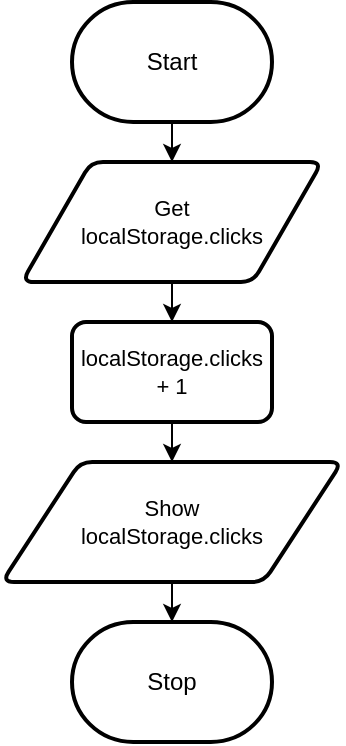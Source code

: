 <mxfile>
    <diagram id="HIP3nbAZw_EuaXWnEj3U" name="Page-1">
        <mxGraphModel dx="807" dy="460" grid="1" gridSize="10" guides="1" tooltips="1" connect="1" arrows="1" fold="1" page="1" pageScale="1" pageWidth="850" pageHeight="1100" math="0" shadow="0">
            <root>
                <mxCell id="0"/>
                <mxCell id="1" parent="0"/>
                <mxCell id="16" style="edgeStyle=orthogonalEdgeStyle;shape=connector;rounded=0;html=1;entryX=0.5;entryY=0;entryDx=0;entryDy=0;labelBackgroundColor=default;strokeColor=default;fontFamily=Helvetica;fontSize=11;fontColor=default;startArrow=none;endArrow=classic;entryPerimeter=0;" edge="1" parent="1" source="24" target="3">
                    <mxGeometry relative="1" as="geometry">
                        <mxPoint x="280" y="310" as="targetPoint"/>
                    </mxGeometry>
                </mxCell>
                <mxCell id="25" style="edgeStyle=orthogonalEdgeStyle;shape=connector;rounded=0;html=1;entryX=0.5;entryY=0;entryDx=0;entryDy=0;labelBackgroundColor=default;strokeColor=default;fontFamily=Helvetica;fontSize=11;fontColor=default;startArrow=none;endArrow=classic;" edge="1" parent="1" source="2" target="19">
                    <mxGeometry relative="1" as="geometry"/>
                </mxCell>
                <mxCell id="2" value="Start" style="strokeWidth=2;html=1;shape=mxgraph.flowchart.terminator;whiteSpace=wrap;" parent="1" vertex="1">
                    <mxGeometry x="230" y="230" width="100" height="60" as="geometry"/>
                </mxCell>
                <mxCell id="3" value="Stop" style="strokeWidth=2;html=1;shape=mxgraph.flowchart.terminator;whiteSpace=wrap;" parent="1" vertex="1">
                    <mxGeometry x="230" y="540" width="100" height="60" as="geometry"/>
                </mxCell>
                <mxCell id="20" value="" style="edgeStyle=orthogonalEdgeStyle;shape=connector;rounded=0;html=1;entryX=0.5;entryY=0;entryDx=0;entryDy=0;labelBackgroundColor=default;strokeColor=default;fontFamily=Helvetica;fontSize=11;fontColor=default;startArrow=none;endArrow=none;entryPerimeter=0;" edge="1" parent="1" source="2" target="19">
                    <mxGeometry relative="1" as="geometry">
                        <mxPoint x="280" y="290" as="sourcePoint"/>
                        <mxPoint x="280" y="640" as="targetPoint"/>
                    </mxGeometry>
                </mxCell>
                <mxCell id="26" style="edgeStyle=orthogonalEdgeStyle;shape=connector;rounded=0;html=1;labelBackgroundColor=default;strokeColor=default;fontFamily=Helvetica;fontSize=11;fontColor=default;startArrow=none;endArrow=classic;" edge="1" parent="1" source="19" target="22">
                    <mxGeometry relative="1" as="geometry"/>
                </mxCell>
                <mxCell id="19" value="Get&lt;br&gt;localStorage.clicks" style="shape=parallelogram;html=1;strokeWidth=2;perimeter=parallelogramPerimeter;whiteSpace=wrap;rounded=1;arcSize=12;size=0.23;fontFamily=Helvetica;fontSize=11;fontColor=default;" vertex="1" parent="1">
                    <mxGeometry x="205" y="310" width="150" height="60" as="geometry"/>
                </mxCell>
                <mxCell id="21" value="" style="edgeStyle=orthogonalEdgeStyle;shape=connector;rounded=0;html=1;entryX=0.5;entryY=0;entryDx=0;entryDy=0;labelBackgroundColor=default;strokeColor=default;fontFamily=Helvetica;fontSize=11;fontColor=default;startArrow=none;endArrow=none;entryPerimeter=0;" edge="1" parent="1" source="19" target="22">
                    <mxGeometry relative="1" as="geometry">
                        <mxPoint x="280" y="370" as="sourcePoint"/>
                        <mxPoint x="280" y="640" as="targetPoint"/>
                    </mxGeometry>
                </mxCell>
                <mxCell id="27" style="edgeStyle=orthogonalEdgeStyle;shape=connector;rounded=0;html=1;labelBackgroundColor=default;strokeColor=default;fontFamily=Helvetica;fontSize=11;fontColor=default;startArrow=none;endArrow=classic;" edge="1" parent="1" source="22" target="24">
                    <mxGeometry relative="1" as="geometry"/>
                </mxCell>
                <mxCell id="22" value="localStorage.clicks + 1" style="rounded=1;whiteSpace=wrap;html=1;absoluteArcSize=1;arcSize=14;strokeWidth=2;fontFamily=Helvetica;fontSize=11;fontColor=default;" vertex="1" parent="1">
                    <mxGeometry x="230" y="390" width="100" height="50" as="geometry"/>
                </mxCell>
                <mxCell id="23" value="" style="edgeStyle=orthogonalEdgeStyle;shape=connector;rounded=0;html=1;entryX=0.5;entryY=0;entryDx=0;entryDy=0;labelBackgroundColor=default;strokeColor=default;fontFamily=Helvetica;fontSize=11;fontColor=default;startArrow=none;endArrow=none;entryPerimeter=0;" edge="1" parent="1" source="22" target="24">
                    <mxGeometry relative="1" as="geometry">
                        <mxPoint x="280" y="490" as="sourcePoint"/>
                        <mxPoint x="280" y="640" as="targetPoint"/>
                    </mxGeometry>
                </mxCell>
                <mxCell id="24" value="Show&lt;br&gt;localStorage.clicks" style="shape=parallelogram;html=1;strokeWidth=2;perimeter=parallelogramPerimeter;whiteSpace=wrap;rounded=1;arcSize=12;size=0.23;fontFamily=Helvetica;fontSize=11;fontColor=default;" vertex="1" parent="1">
                    <mxGeometry x="195" y="460" width="170" height="60" as="geometry"/>
                </mxCell>
            </root>
        </mxGraphModel>
    </diagram>
</mxfile>